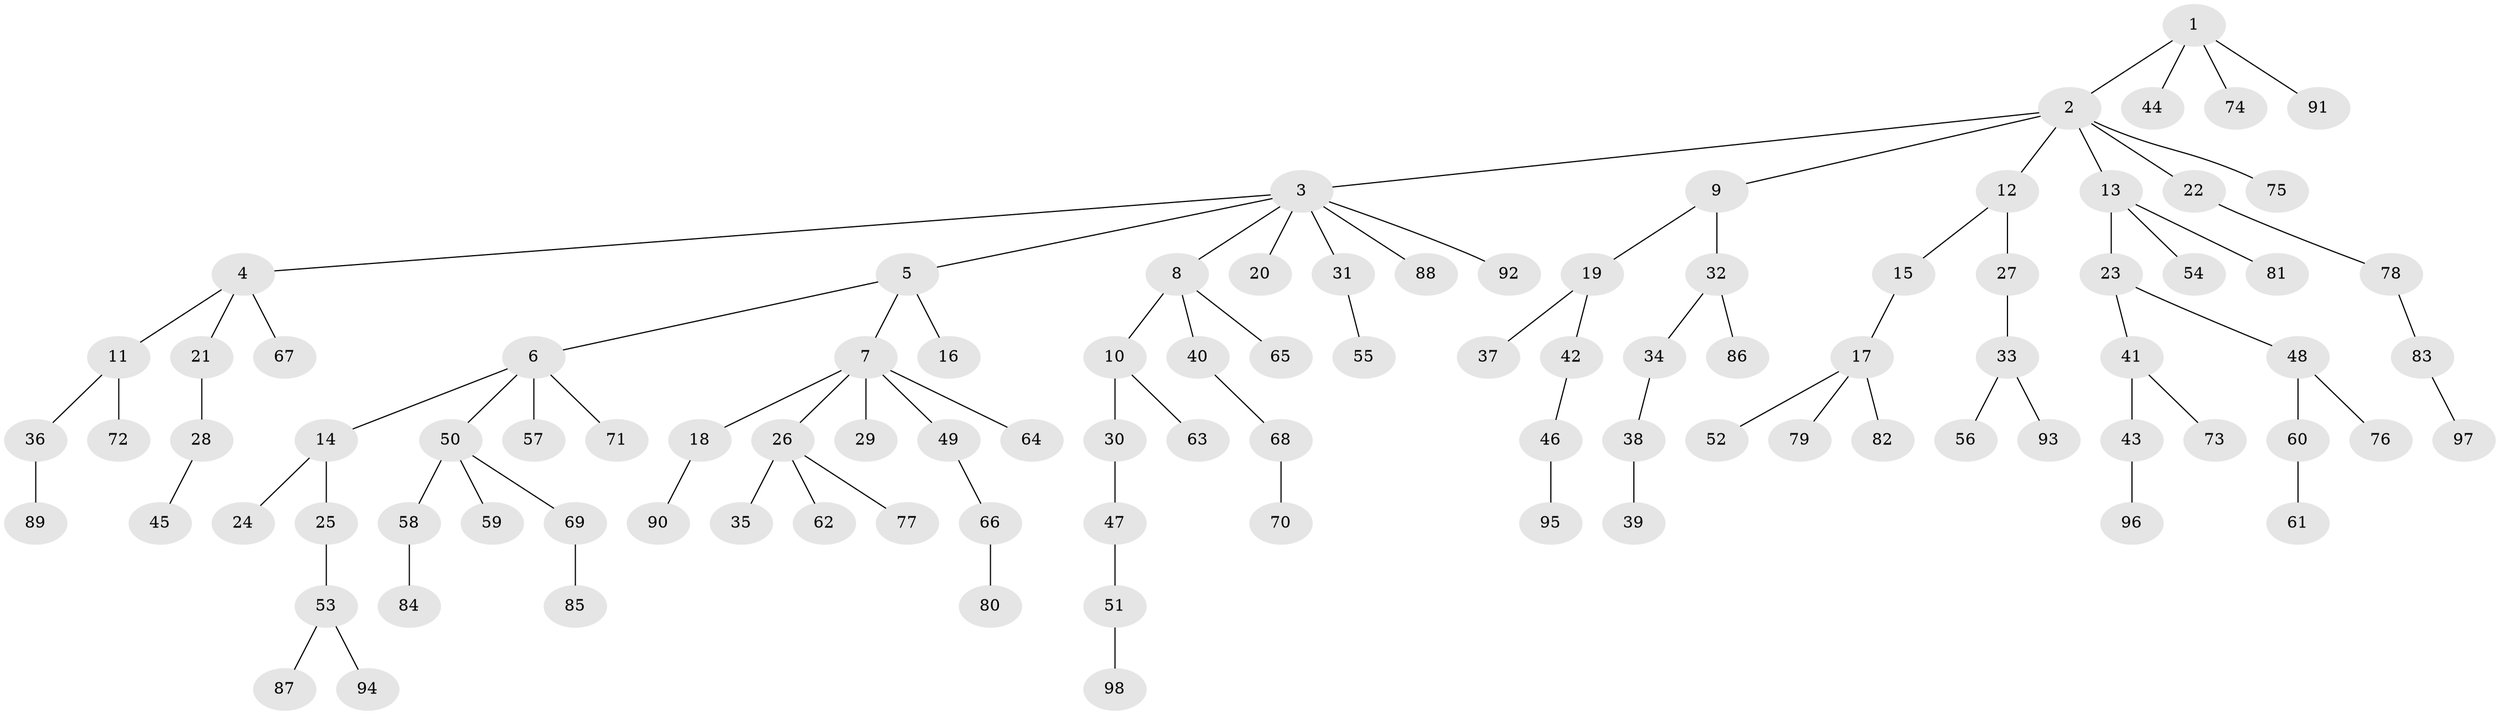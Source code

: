 // Generated by graph-tools (version 1.1) at 2025/15/03/09/25 04:15:28]
// undirected, 98 vertices, 97 edges
graph export_dot {
graph [start="1"]
  node [color=gray90,style=filled];
  1;
  2;
  3;
  4;
  5;
  6;
  7;
  8;
  9;
  10;
  11;
  12;
  13;
  14;
  15;
  16;
  17;
  18;
  19;
  20;
  21;
  22;
  23;
  24;
  25;
  26;
  27;
  28;
  29;
  30;
  31;
  32;
  33;
  34;
  35;
  36;
  37;
  38;
  39;
  40;
  41;
  42;
  43;
  44;
  45;
  46;
  47;
  48;
  49;
  50;
  51;
  52;
  53;
  54;
  55;
  56;
  57;
  58;
  59;
  60;
  61;
  62;
  63;
  64;
  65;
  66;
  67;
  68;
  69;
  70;
  71;
  72;
  73;
  74;
  75;
  76;
  77;
  78;
  79;
  80;
  81;
  82;
  83;
  84;
  85;
  86;
  87;
  88;
  89;
  90;
  91;
  92;
  93;
  94;
  95;
  96;
  97;
  98;
  1 -- 2;
  1 -- 44;
  1 -- 74;
  1 -- 91;
  2 -- 3;
  2 -- 9;
  2 -- 12;
  2 -- 13;
  2 -- 22;
  2 -- 75;
  3 -- 4;
  3 -- 5;
  3 -- 8;
  3 -- 20;
  3 -- 31;
  3 -- 88;
  3 -- 92;
  4 -- 11;
  4 -- 21;
  4 -- 67;
  5 -- 6;
  5 -- 7;
  5 -- 16;
  6 -- 14;
  6 -- 50;
  6 -- 57;
  6 -- 71;
  7 -- 18;
  7 -- 26;
  7 -- 29;
  7 -- 49;
  7 -- 64;
  8 -- 10;
  8 -- 40;
  8 -- 65;
  9 -- 19;
  9 -- 32;
  10 -- 30;
  10 -- 63;
  11 -- 36;
  11 -- 72;
  12 -- 15;
  12 -- 27;
  13 -- 23;
  13 -- 54;
  13 -- 81;
  14 -- 24;
  14 -- 25;
  15 -- 17;
  17 -- 52;
  17 -- 79;
  17 -- 82;
  18 -- 90;
  19 -- 37;
  19 -- 42;
  21 -- 28;
  22 -- 78;
  23 -- 41;
  23 -- 48;
  25 -- 53;
  26 -- 35;
  26 -- 62;
  26 -- 77;
  27 -- 33;
  28 -- 45;
  30 -- 47;
  31 -- 55;
  32 -- 34;
  32 -- 86;
  33 -- 56;
  33 -- 93;
  34 -- 38;
  36 -- 89;
  38 -- 39;
  40 -- 68;
  41 -- 43;
  41 -- 73;
  42 -- 46;
  43 -- 96;
  46 -- 95;
  47 -- 51;
  48 -- 60;
  48 -- 76;
  49 -- 66;
  50 -- 58;
  50 -- 59;
  50 -- 69;
  51 -- 98;
  53 -- 87;
  53 -- 94;
  58 -- 84;
  60 -- 61;
  66 -- 80;
  68 -- 70;
  69 -- 85;
  78 -- 83;
  83 -- 97;
}

